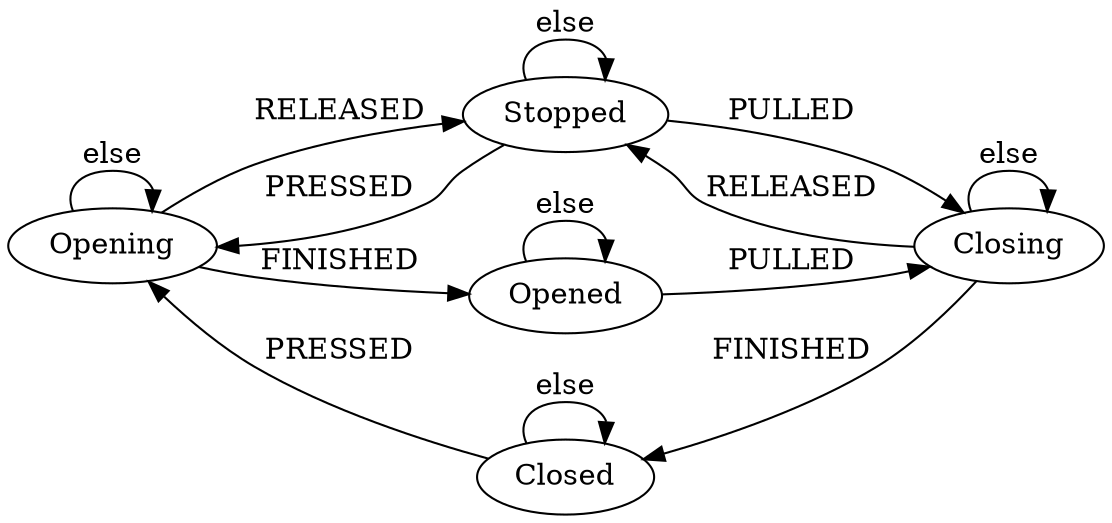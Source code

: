 #
# RELEASED = 00
# PRESSED = 01
# PULLED = 10
# FINISHED = 11
#
# Closed = 000
# Opening = 001
# Stopped = 010
# Closing = 011
# Opened = 100
#
# s2 s1 s0 i1 i0 | n2 n1 n0 || s2 s1 s0 i1 i0 | n2 n1 n0
#----------------|----------||----------------|----------
#  0  0  0  0  0 |  0  0  0 ||  1  0  0  0  0 |  1  0  0
#  0  0  0  0  1 |  0  0  1 ||  1  0  0  0  1 |  1  0  0
#  0  0  0  1  0 |  0  0  0 ||  1  0  0  1  0 |  0  1  1  
#  0  0  0  1  1 |  0  0  0 ||  1  0  0  1  1 |  1  0  0
#  0  0  1  0  0 |  0  1  0 ||  1  0  1  0  0 | 
#  0  0  1  0  1 |  0  0  1 ||  1  0  1  0  1 | 
#  0  0  1  1  0 |  0  0  1 ||  1  0  1  1  0 | 
#  0  0  1  1  1 |  1  0  0 ||  1  0  1  1  1 | 
#  0  1  0  0  0 |  0  1  0 ||  1  1  0  0  0 | 
#  0  1  0  0  1 |  0  0  1 ||  1  1  0  0  1 | 
#  0  1  0  1  0 |  0  1  1 ||  1  1  0  1  0 | 
#  0  1  0  1  1 |  0  1  0 ||  1  1  0  1  1 | 
#  0  1  1  0  0 |  0  1  0 ||  1  1  1  0  0 | 
#  0  1  1  0  1 |  0  1  1 ||  1  1  1  0  1 | 
#  0  1  1  1  0 |  0  1  1 ||  1  1  1  1  0 | 
#  0  1  1  1  1 |  0  0  0 ||  1  1  1  1  1 | 
#
# n2 = s2 i1' + s2 i0 + s1' s0 i1 i0
# n1 = s1 i0' + s0 i1' i0' + s1 s0' i1 + s1 s0 i1' + s2 i1 i0'
# n0 = s2' i1' i0 + s2 i1 i0' + s1 i1 i0' + s0 i1 i0'
#
digraph carwindow {
    rankdir=LR;
    Opening -> Stopped [label="RELEASED"];
    Opening -> Opened  [label="FINISHED"];
    Opening -> Opening [label="else"];
    Closed -> Opening  [label="\nPRESSED"];
    Closed -> Closed   [label="else"];
    Stopped -> Opening [label="PRESSED"];
    Stopped -> Closing [label="PULLED"];
    Stopped -> Stopped [label="else"];
    Opened -> Closing  [label="PULLED"];
    Opened -> Opened   [label="else"];
    Closing -> Stopped [label="RELEASED"];
    Closing -> Closed  [label="\nFINISHED"];
    Closing -> Closing [label="else"];
    {rank=same Stopped Closed}
}